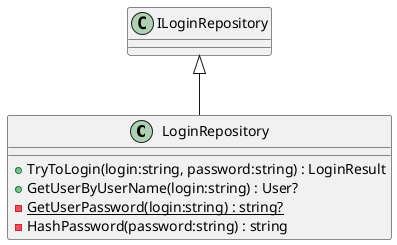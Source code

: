 @startuml
class LoginRepository {
    + TryToLogin(login:string, password:string) : LoginResult
    + GetUserByUserName(login:string) : User?
    - {static} GetUserPassword(login:string) : string?
    - HashPassword(password:string) : string
}
ILoginRepository <|-- LoginRepository
@enduml

